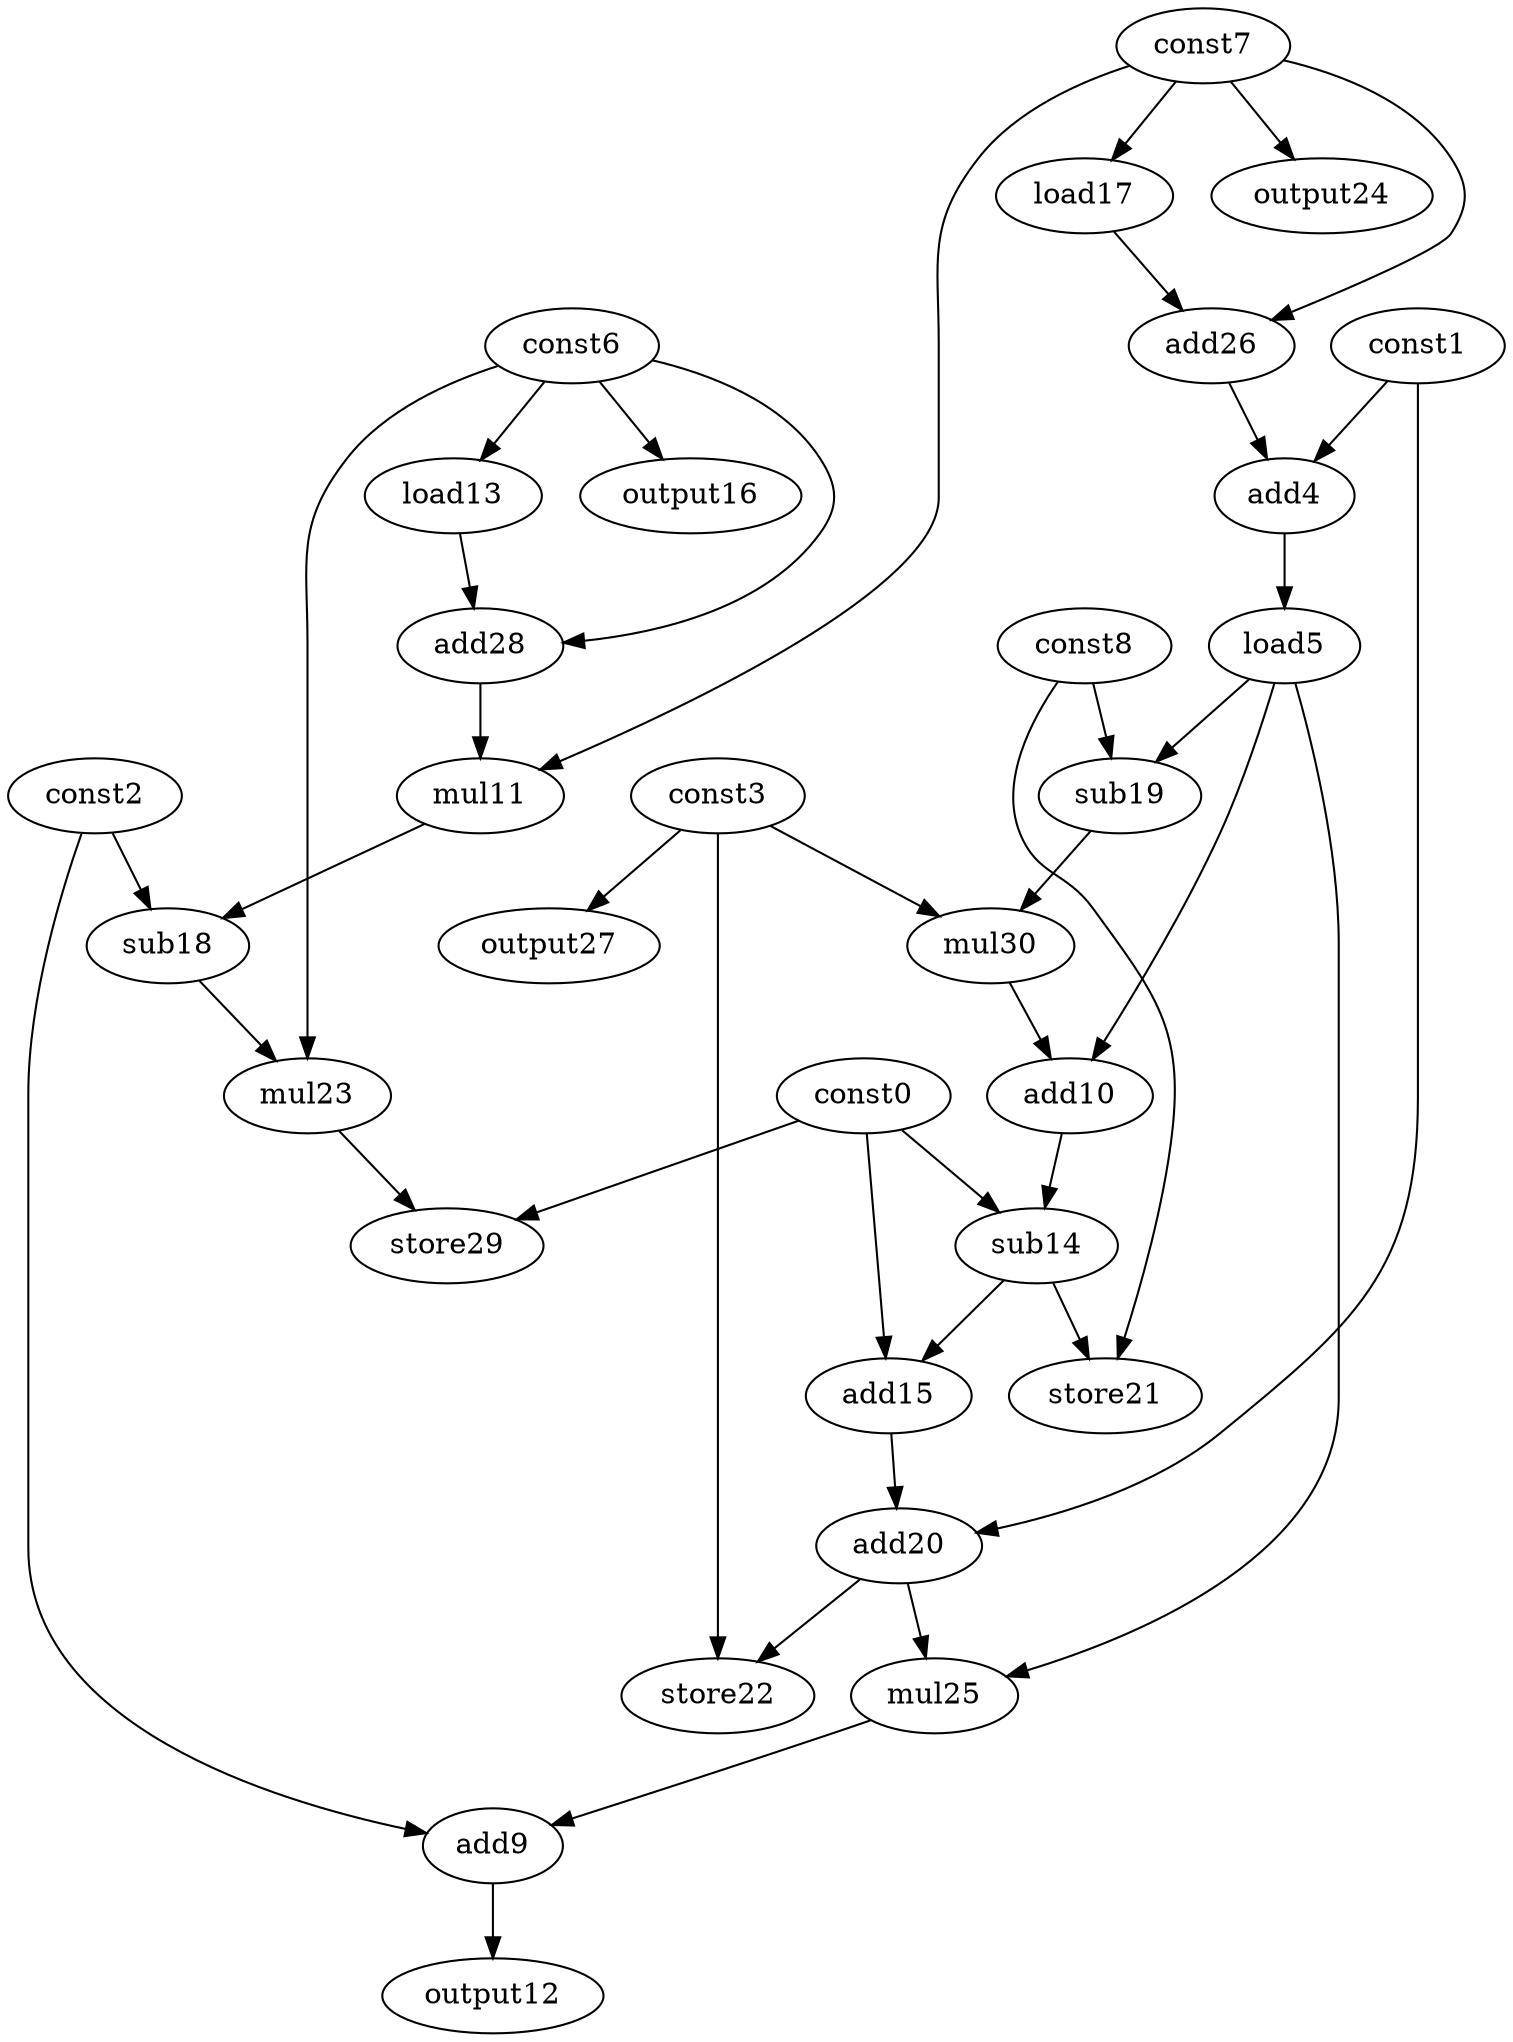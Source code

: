 digraph G { 
const0[opcode=const]; 
const1[opcode=const]; 
const2[opcode=const]; 
const3[opcode=const]; 
add4[opcode=add]; 
load5[opcode=load]; 
const6[opcode=const]; 
const7[opcode=const]; 
const8[opcode=const]; 
add9[opcode=add]; 
add10[opcode=add]; 
mul11[opcode=mul]; 
output12[opcode=output]; 
load13[opcode=load]; 
sub14[opcode=sub]; 
add15[opcode=add]; 
output16[opcode=output]; 
load17[opcode=load]; 
sub18[opcode=sub]; 
sub19[opcode=sub]; 
add20[opcode=add]; 
store21[opcode=store]; 
store22[opcode=store]; 
mul23[opcode=mul]; 
output24[opcode=output]; 
mul25[opcode=mul]; 
add26[opcode=add]; 
output27[opcode=output]; 
add28[opcode=add]; 
store29[opcode=store]; 
mul30[opcode=mul]; 
const6->load13[operand=0];
const6->output16[operand=0];
const7->load17[operand=0];
const7->output24[operand=0];
const3->output27[operand=0];
load17->add26[operand=0];
const7->add26[operand=1];
load13->add28[operand=0];
const6->add28[operand=1];
const1->add4[operand=0];
add26->add4[operand=1];
add28->mul11[operand=0];
const7->mul11[operand=1];
add4->load5[operand=0];
const2->sub18[operand=0];
mul11->sub18[operand=1];
const8->sub19[operand=0];
load5->sub19[operand=1];
sub18->mul23[operand=0];
const6->mul23[operand=1];
const0->store29[operand=0];
mul23->store29[operand=1];
sub19->mul30[operand=0];
const3->mul30[operand=1];
load5->add10[operand=0];
mul30->add10[operand=1];
const0->sub14[operand=0];
add10->sub14[operand=1];
const0->add15[operand=0];
sub14->add15[operand=1];
const8->store21[operand=0];
sub14->store21[operand=1];
const1->add20[operand=0];
add15->add20[operand=1];
const3->store22[operand=0];
add20->store22[operand=1];
add20->mul25[operand=0];
load5->mul25[operand=1];
mul25->add9[operand=0];
const2->add9[operand=1];
add9->output12[operand=0];
}
